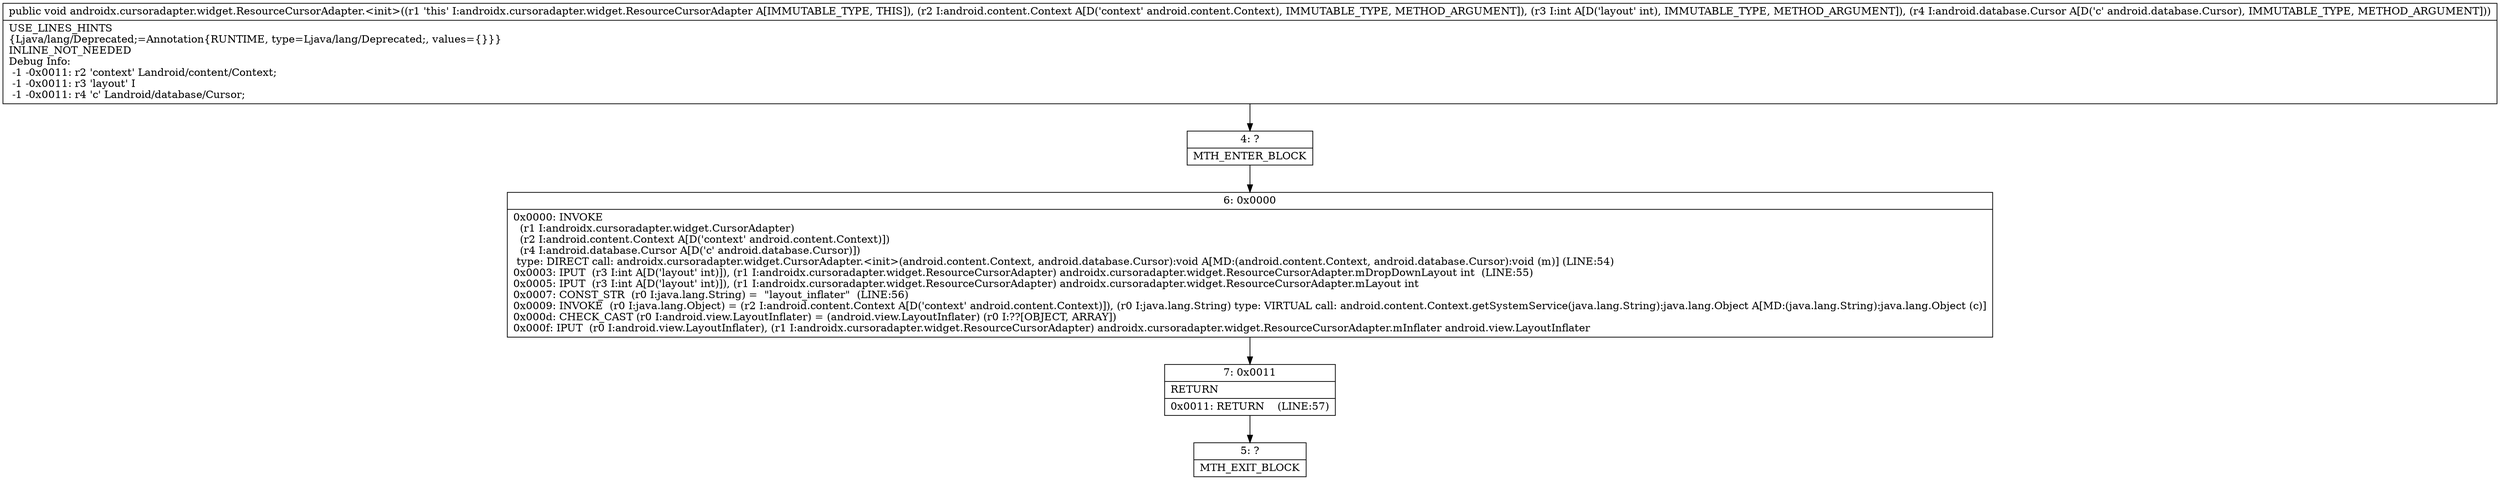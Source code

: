 digraph "CFG forandroidx.cursoradapter.widget.ResourceCursorAdapter.\<init\>(Landroid\/content\/Context;ILandroid\/database\/Cursor;)V" {
Node_4 [shape=record,label="{4\:\ ?|MTH_ENTER_BLOCK\l}"];
Node_6 [shape=record,label="{6\:\ 0x0000|0x0000: INVOKE  \l  (r1 I:androidx.cursoradapter.widget.CursorAdapter)\l  (r2 I:android.content.Context A[D('context' android.content.Context)])\l  (r4 I:android.database.Cursor A[D('c' android.database.Cursor)])\l type: DIRECT call: androidx.cursoradapter.widget.CursorAdapter.\<init\>(android.content.Context, android.database.Cursor):void A[MD:(android.content.Context, android.database.Cursor):void (m)] (LINE:54)\l0x0003: IPUT  (r3 I:int A[D('layout' int)]), (r1 I:androidx.cursoradapter.widget.ResourceCursorAdapter) androidx.cursoradapter.widget.ResourceCursorAdapter.mDropDownLayout int  (LINE:55)\l0x0005: IPUT  (r3 I:int A[D('layout' int)]), (r1 I:androidx.cursoradapter.widget.ResourceCursorAdapter) androidx.cursoradapter.widget.ResourceCursorAdapter.mLayout int \l0x0007: CONST_STR  (r0 I:java.lang.String) =  \"layout_inflater\"  (LINE:56)\l0x0009: INVOKE  (r0 I:java.lang.Object) = (r2 I:android.content.Context A[D('context' android.content.Context)]), (r0 I:java.lang.String) type: VIRTUAL call: android.content.Context.getSystemService(java.lang.String):java.lang.Object A[MD:(java.lang.String):java.lang.Object (c)]\l0x000d: CHECK_CAST (r0 I:android.view.LayoutInflater) = (android.view.LayoutInflater) (r0 I:??[OBJECT, ARRAY]) \l0x000f: IPUT  (r0 I:android.view.LayoutInflater), (r1 I:androidx.cursoradapter.widget.ResourceCursorAdapter) androidx.cursoradapter.widget.ResourceCursorAdapter.mInflater android.view.LayoutInflater \l}"];
Node_7 [shape=record,label="{7\:\ 0x0011|RETURN\l|0x0011: RETURN    (LINE:57)\l}"];
Node_5 [shape=record,label="{5\:\ ?|MTH_EXIT_BLOCK\l}"];
MethodNode[shape=record,label="{public void androidx.cursoradapter.widget.ResourceCursorAdapter.\<init\>((r1 'this' I:androidx.cursoradapter.widget.ResourceCursorAdapter A[IMMUTABLE_TYPE, THIS]), (r2 I:android.content.Context A[D('context' android.content.Context), IMMUTABLE_TYPE, METHOD_ARGUMENT]), (r3 I:int A[D('layout' int), IMMUTABLE_TYPE, METHOD_ARGUMENT]), (r4 I:android.database.Cursor A[D('c' android.database.Cursor), IMMUTABLE_TYPE, METHOD_ARGUMENT]))  | USE_LINES_HINTS\l\{Ljava\/lang\/Deprecated;=Annotation\{RUNTIME, type=Ljava\/lang\/Deprecated;, values=\{\}\}\}\lINLINE_NOT_NEEDED\lDebug Info:\l  \-1 \-0x0011: r2 'context' Landroid\/content\/Context;\l  \-1 \-0x0011: r3 'layout' I\l  \-1 \-0x0011: r4 'c' Landroid\/database\/Cursor;\l}"];
MethodNode -> Node_4;Node_4 -> Node_6;
Node_6 -> Node_7;
Node_7 -> Node_5;
}

